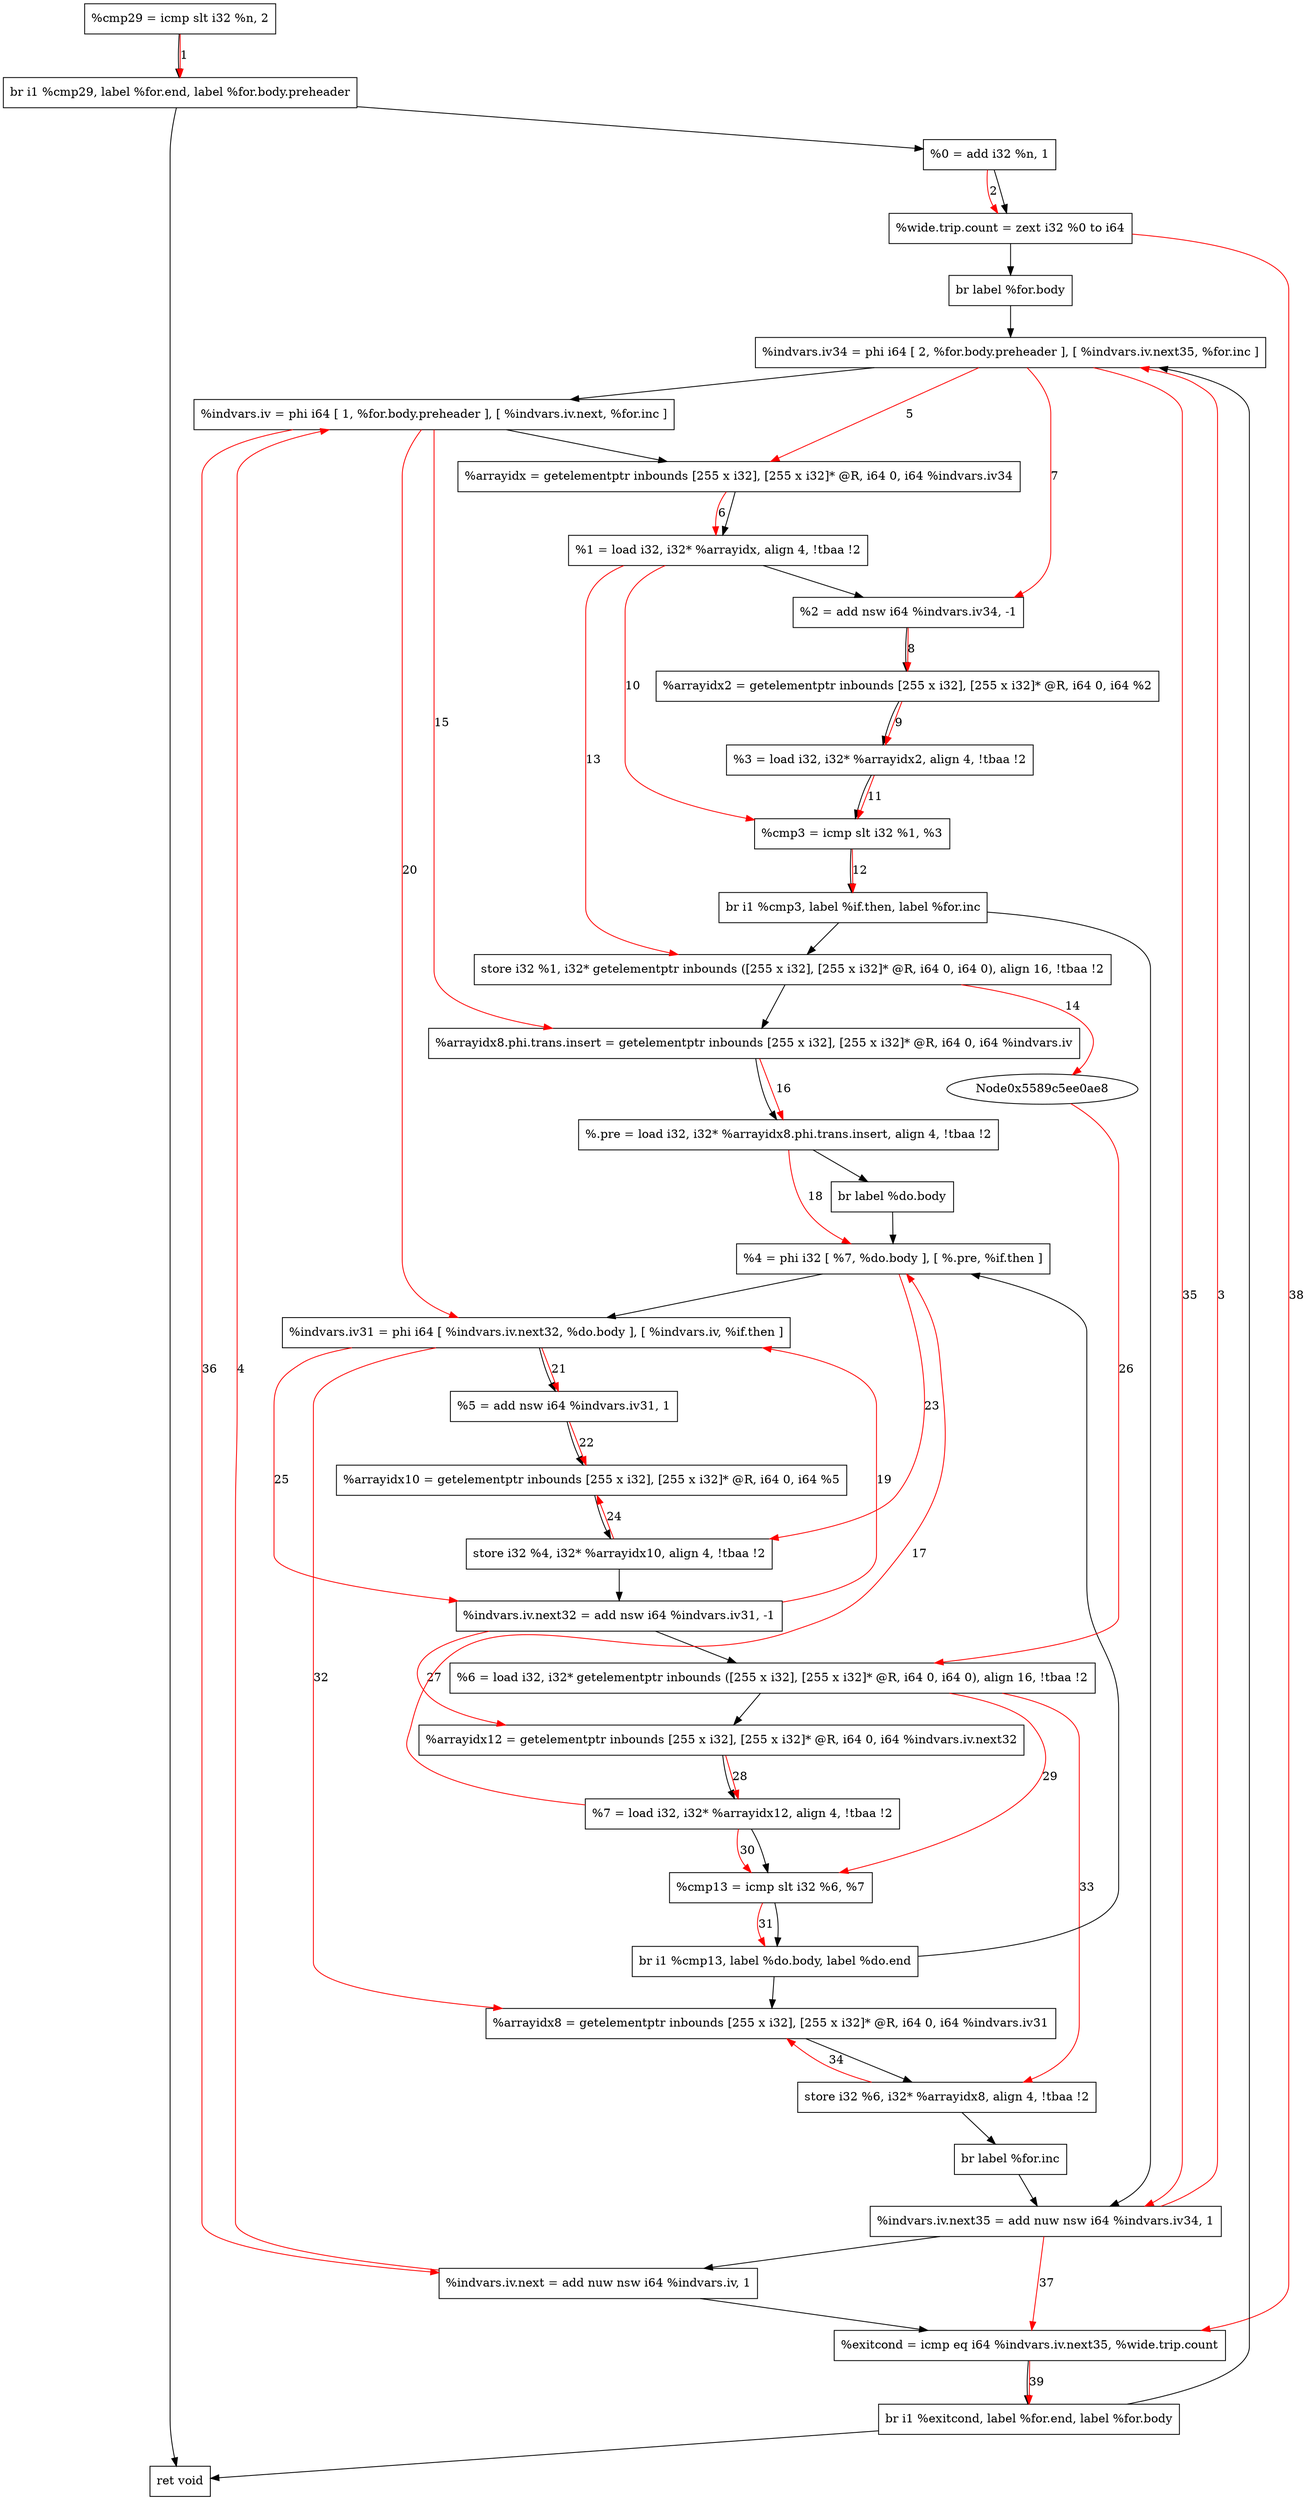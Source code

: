 digraph "CDFG for'func' function" {
	Node0x5589c5ede7b0[shape=record, label="  %cmp29 = icmp slt i32 %n, 2"]
	Node0x5589c5e64c98[shape=record, label="  br i1 %cmp29, label %for.end, label %for.body.preheader"]
	Node0x5589c5ede9f0[shape=record, label="  %0 = add i32 %n, 1"]
	Node0x5589c5ede928[shape=record, label="  %wide.trip.count = zext i32 %0 to i64"]
	Node0x5589c5edeb58[shape=record, label="  br label %for.body"]
	Node0x5589c5eded28[shape=record, label="  %indvars.iv34 = phi i64 [ 2, %for.body.preheader ], [ %indvars.iv.next35, %for.inc ]"]
	Node0x5589c5edeeb8[shape=record, label="  %indvars.iv = phi i64 [ 1, %for.body.preheader ], [ %indvars.iv.next, %for.inc ]"]
	Node0x5589c5edeff8[shape=record, label="  %arrayidx = getelementptr inbounds [255 x i32], [255 x i32]* @R, i64 0, i64 %indvars.iv34"]
	Node0x5589c5edf098[shape=record, label="  %1 = load i32, i32* %arrayidx, align 4, !tbaa !2"]
	Node0x5589c5ee0010[shape=record, label="  %2 = add nsw i64 %indvars.iv34, -1"]
	Node0x5589c5ee00c8[shape=record, label="  %arrayidx2 = getelementptr inbounds [255 x i32], [255 x i32]* @R, i64 0, i64 %2"]
	Node0x5589c5ee0168[shape=record, label="  %3 = load i32, i32* %arrayidx2, align 4, !tbaa !2"]
	Node0x5589c5ee07f0[shape=record, label="  %cmp3 = icmp slt i32 %1, %3"]
	Node0x5589c5e70228[shape=record, label="  br i1 %cmp3, label %if.then, label %for.inc"]
	Node0x5589c5ee0d60[shape=record, label="  store i32 %1, i32* getelementptr inbounds ([255 x i32], [255 x i32]* @R, i64 0, i64 0), align 16, !tbaa !2"]
	Node0x5589c5ee0e28[shape=record, label="  %arrayidx8.phi.trans.insert = getelementptr inbounds [255 x i32], [255 x i32]* @R, i64 0, i64 %indvars.iv"]
	Node0x5589c5ee0a38[shape=record, label="  %.pre = load i32, i32* %arrayidx8.phi.trans.insert, align 4, !tbaa !2"]
	Node0x5589c5ee1008[shape=record, label="  br label %do.body"]
	Node0x5589c5ee1098[shape=record, label="  %4 = phi i32 [ %7, %do.body ], [ %.pre, %if.then ]"]
	Node0x5589c5ee11a8[shape=record, label="  %indvars.iv31 = phi i64 [ %indvars.iv.next32, %do.body ], [ %indvars.iv, %if.then ]"]
	Node0x5589c5ee1270[shape=record, label="  %5 = add nsw i64 %indvars.iv31, 1"]
	Node0x5589c5ee12f8[shape=record, label="  %arrayidx10 = getelementptr inbounds [255 x i32], [255 x i32]* @R, i64 0, i64 %5"]
	Node0x5589c5ee13b0[shape=record, label="  store i32 %4, i32* %arrayidx10, align 4, !tbaa !2"]
	Node0x5589c5ee1460[shape=record, label="  %indvars.iv.next32 = add nsw i64 %indvars.iv31, -1"]
	Node0x5589c5ee0fa8[shape=record, label="  %6 = load i32, i32* getelementptr inbounds ([255 x i32], [255 x i32]* @R, i64 0, i64 0), align 16, !tbaa !2"]
	Node0x5589c5ee1518[shape=record, label="  %arrayidx12 = getelementptr inbounds [255 x i32], [255 x i32]* @R, i64 0, i64 %indvars.iv.next32"]
	Node0x5589c5ee1588[shape=record, label="  %7 = load i32, i32* %arrayidx12, align 4, !tbaa !2"]
	Node0x5589c5ee1600[shape=record, label="  %cmp13 = icmp slt i32 %6, %7"]
	Node0x5589c5e70348[shape=record, label="  br i1 %cmp13, label %do.body, label %do.end"]
	Node0x5589c5ee1758[shape=record, label="  %arrayidx8 = getelementptr inbounds [255 x i32], [255 x i32]* @R, i64 0, i64 %indvars.iv31"]
	Node0x5589c5ee17e0[shape=record, label="  store i32 %6, i32* %arrayidx8, align 4, !tbaa !2"]
	Node0x5589c5ee16c8[shape=record, label="  br label %for.inc"]
	Node0x5589c5ee1860[shape=record, label="  %indvars.iv.next35 = add nuw nsw i64 %indvars.iv34, 1"]
	Node0x5589c5ee1bf0[shape=record, label="  %indvars.iv.next = add nuw nsw i64 %indvars.iv, 1"]
	Node0x5589c5ee1c60[shape=record, label="  %exitcond = icmp eq i64 %indvars.iv.next35, %wide.trip.count"]
	Node0x5589c5e70468[shape=record, label="  br i1 %exitcond, label %for.end, label %for.body"]
	Node0x5589c5ee1050[shape=record, label="  ret void"]
	Node0x5589c5ede7b0 -> Node0x5589c5e64c98
	Node0x5589c5e64c98 -> Node0x5589c5ee1050
	Node0x5589c5e64c98 -> Node0x5589c5ede9f0
	Node0x5589c5ede9f0 -> Node0x5589c5ede928
	Node0x5589c5ede928 -> Node0x5589c5edeb58
	Node0x5589c5edeb58 -> Node0x5589c5eded28
	Node0x5589c5eded28 -> Node0x5589c5edeeb8
	Node0x5589c5edeeb8 -> Node0x5589c5edeff8
	Node0x5589c5edeff8 -> Node0x5589c5edf098
	Node0x5589c5edf098 -> Node0x5589c5ee0010
	Node0x5589c5ee0010 -> Node0x5589c5ee00c8
	Node0x5589c5ee00c8 -> Node0x5589c5ee0168
	Node0x5589c5ee0168 -> Node0x5589c5ee07f0
	Node0x5589c5ee07f0 -> Node0x5589c5e70228
	Node0x5589c5e70228 -> Node0x5589c5ee0d60
	Node0x5589c5e70228 -> Node0x5589c5ee1860
	Node0x5589c5ee0d60 -> Node0x5589c5ee0e28
	Node0x5589c5ee0e28 -> Node0x5589c5ee0a38
	Node0x5589c5ee0a38 -> Node0x5589c5ee1008
	Node0x5589c5ee1008 -> Node0x5589c5ee1098
	Node0x5589c5ee1098 -> Node0x5589c5ee11a8
	Node0x5589c5ee11a8 -> Node0x5589c5ee1270
	Node0x5589c5ee1270 -> Node0x5589c5ee12f8
	Node0x5589c5ee12f8 -> Node0x5589c5ee13b0
	Node0x5589c5ee13b0 -> Node0x5589c5ee1460
	Node0x5589c5ee1460 -> Node0x5589c5ee0fa8
	Node0x5589c5ee0fa8 -> Node0x5589c5ee1518
	Node0x5589c5ee1518 -> Node0x5589c5ee1588
	Node0x5589c5ee1588 -> Node0x5589c5ee1600
	Node0x5589c5ee1600 -> Node0x5589c5e70348
	Node0x5589c5e70348 -> Node0x5589c5ee1098
	Node0x5589c5e70348 -> Node0x5589c5ee1758
	Node0x5589c5ee1758 -> Node0x5589c5ee17e0
	Node0x5589c5ee17e0 -> Node0x5589c5ee16c8
	Node0x5589c5ee16c8 -> Node0x5589c5ee1860
	Node0x5589c5ee1860 -> Node0x5589c5ee1bf0
	Node0x5589c5ee1bf0 -> Node0x5589c5ee1c60
	Node0x5589c5ee1c60 -> Node0x5589c5e70468
	Node0x5589c5e70468 -> Node0x5589c5ee1050
	Node0x5589c5e70468 -> Node0x5589c5eded28
edge [color=red]
	Node0x5589c5ede7b0 -> Node0x5589c5e64c98[label="1"]
	Node0x5589c5ede9f0 -> Node0x5589c5ede928[label="2"]
	Node0x5589c5ee1860 -> Node0x5589c5eded28[label="3"]
	Node0x5589c5ee1bf0 -> Node0x5589c5edeeb8[label="4"]
	Node0x5589c5eded28 -> Node0x5589c5edeff8[label="5"]
	Node0x5589c5edeff8 -> Node0x5589c5edf098[label="6"]
	Node0x5589c5eded28 -> Node0x5589c5ee0010[label="7"]
	Node0x5589c5ee0010 -> Node0x5589c5ee00c8[label="8"]
	Node0x5589c5ee00c8 -> Node0x5589c5ee0168[label="9"]
	Node0x5589c5edf098 -> Node0x5589c5ee07f0[label="10"]
	Node0x5589c5ee0168 -> Node0x5589c5ee07f0[label="11"]
	Node0x5589c5ee07f0 -> Node0x5589c5e70228[label="12"]
	Node0x5589c5edf098 -> Node0x5589c5ee0d60[label="13"]
	Node0x5589c5ee0d60 -> Node0x5589c5ee0ae8[label="14"]
	Node0x5589c5edeeb8 -> Node0x5589c5ee0e28[label="15"]
	Node0x5589c5ee0e28 -> Node0x5589c5ee0a38[label="16"]
	Node0x5589c5ee1588 -> Node0x5589c5ee1098[label="17"]
	Node0x5589c5ee0a38 -> Node0x5589c5ee1098[label="18"]
	Node0x5589c5ee1460 -> Node0x5589c5ee11a8[label="19"]
	Node0x5589c5edeeb8 -> Node0x5589c5ee11a8[label="20"]
	Node0x5589c5ee11a8 -> Node0x5589c5ee1270[label="21"]
	Node0x5589c5ee1270 -> Node0x5589c5ee12f8[label="22"]
	Node0x5589c5ee1098 -> Node0x5589c5ee13b0[label="23"]
	Node0x5589c5ee13b0 -> Node0x5589c5ee12f8[label="24"]
	Node0x5589c5ee11a8 -> Node0x5589c5ee1460[label="25"]
	Node0x5589c5ee0ae8 -> Node0x5589c5ee0fa8[label="26"]
	Node0x5589c5ee1460 -> Node0x5589c5ee1518[label="27"]
	Node0x5589c5ee1518 -> Node0x5589c5ee1588[label="28"]
	Node0x5589c5ee0fa8 -> Node0x5589c5ee1600[label="29"]
	Node0x5589c5ee1588 -> Node0x5589c5ee1600[label="30"]
	Node0x5589c5ee1600 -> Node0x5589c5e70348[label="31"]
	Node0x5589c5ee11a8 -> Node0x5589c5ee1758[label="32"]
	Node0x5589c5ee0fa8 -> Node0x5589c5ee17e0[label="33"]
	Node0x5589c5ee17e0 -> Node0x5589c5ee1758[label="34"]
	Node0x5589c5eded28 -> Node0x5589c5ee1860[label="35"]
	Node0x5589c5edeeb8 -> Node0x5589c5ee1bf0[label="36"]
	Node0x5589c5ee1860 -> Node0x5589c5ee1c60[label="37"]
	Node0x5589c5ede928 -> Node0x5589c5ee1c60[label="38"]
	Node0x5589c5ee1c60 -> Node0x5589c5e70468[label="39"]
}
